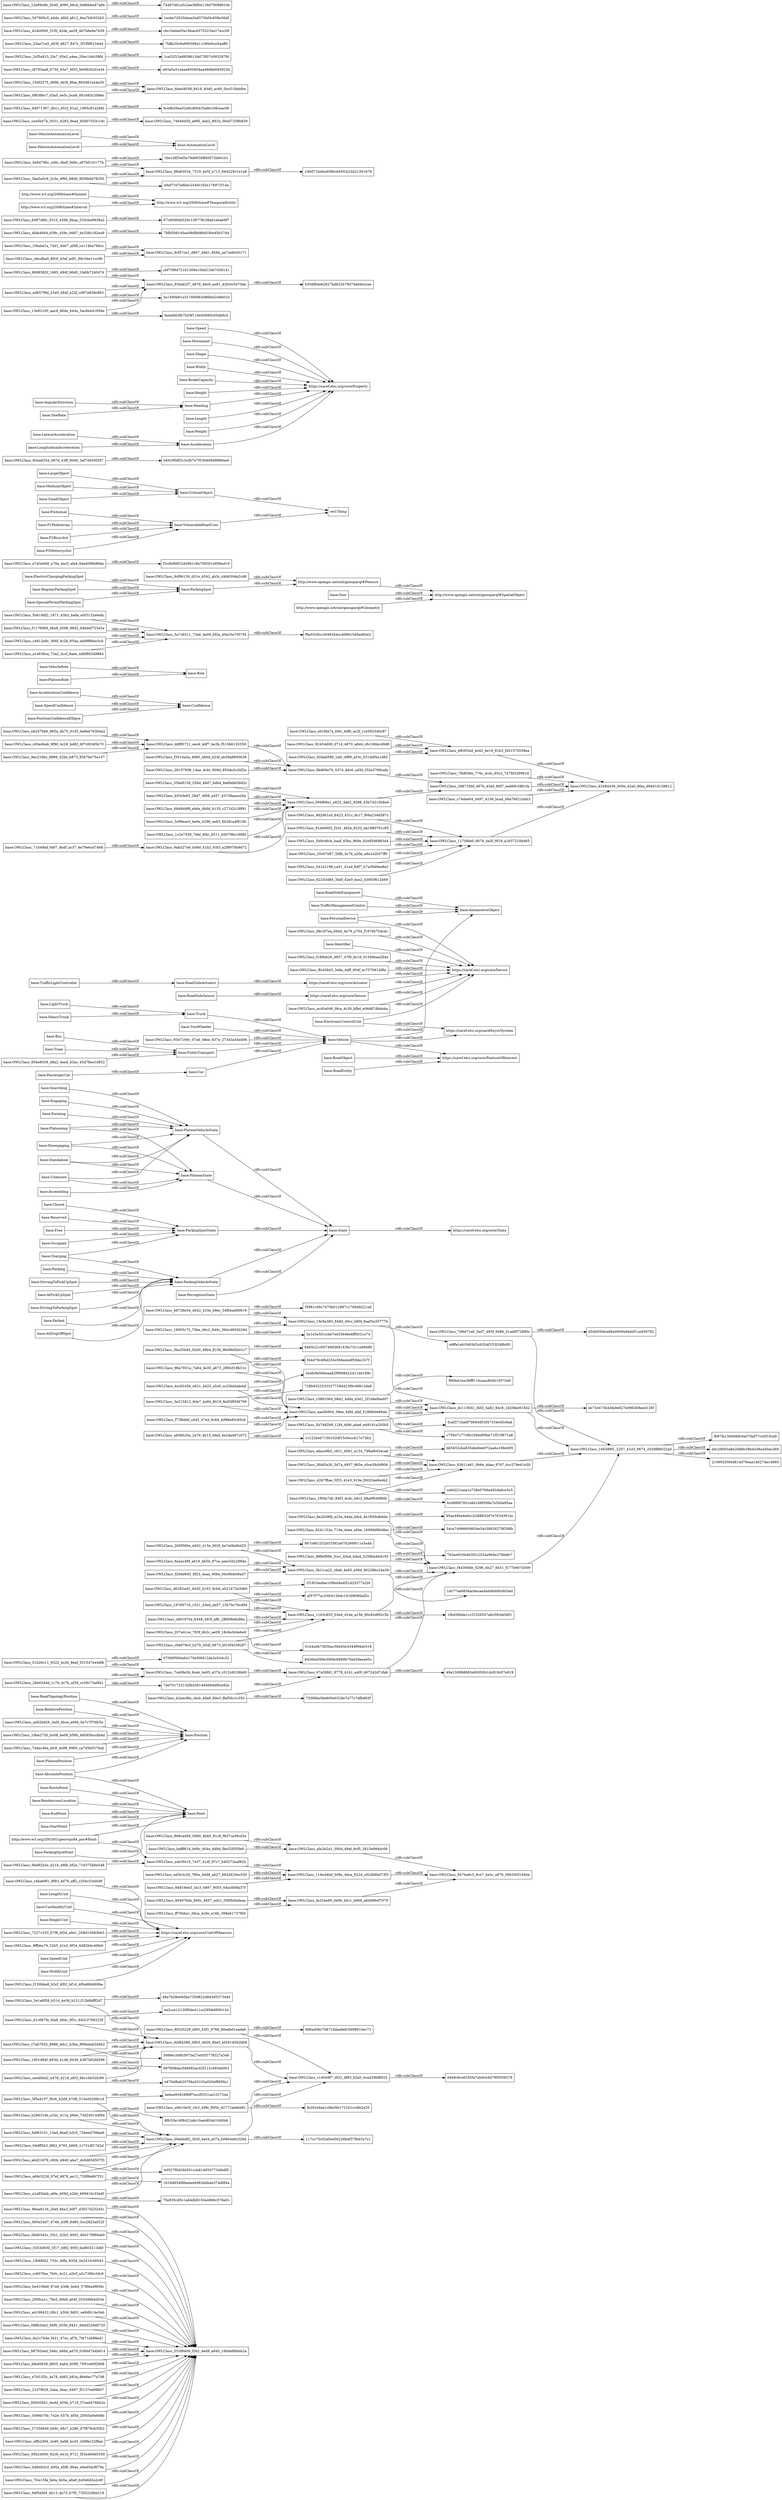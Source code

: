 digraph ar2dtool_diagram { 
rankdir=LR;
size="1000"
node [shape = rectangle, color="black"]; "base:OWLClass_96ea9134_20ef_46a3_b0f7_d3027d23243c" "be6ed93628f6ff7eccf0251ae23272da" "base:OWLClass_c4ba69f1_9f93_4d79_aff2_c354c53e0c8f" "base:OWLClass_7ddac48a_efc8_4e98_9960_ca745b0576ab" "base:OWLClass_07a59fd1_8778_41b1_a40f_497242d7cfab" "base:Parking" "https://saref.etsi.org/core/State" "base:OWLClass_d6282ed3_4430_4163_9cb6_e021472e3d60" "base:TrafficManagementCentre" "base:PersonalDevice" "base:OWLClass_d2f64388_08b5_4626_8be5_bf2614562bb8" "base:OWLClass_33be815d_25bd_48d7_bdb4_8a6febb58d2c" "base:Truck" "base:OWLClass_71fc68af_f487_4bdf_ac37_4e79e6cd7468" "base:RoadEntity" "087608dac5d6683ac42f112c493eb001" "base:AccelerationConfidence" "base:VehicleRole" "base:OWLClass_065e24d7_4746_43f9_8d80_5cc2823a022f" "f9a5526cc30492b4cc409815d9ad60e2" "base:PlatoonPosition" "base:Position" "base:OWLClass_5a7c6511_73a6_4e09_bf2a_40e25e7057f4" "http://www.opengis.net/ont/geosparql#SpatialObject" "base:OWLClass_ff70bba1_06ca_4c9e_a16b_399a61737f69" "base:OWLClass_166589f1_2207_41d3_9674_2028f88023a0" "base:OWLClass_e7d3a948_a79a_4ac5_afa4_64ed3f0b89da" "base:OWLClass_06d0343c_33c1_42b3_9002_d0d1799f4eb0" "base:OWLClass_a4e3f410_7e37_41df_97c7_b40272eaf82b" "base:VulnerableRoadUser" "base:PlatoonVehicleState" "base:LengthUnit" "base:OWLClass_b2b6319e_a1bc_411a_b6be_73d240144f94" "base:OWLClass_ac40a046_9fca_4c39_bfbd_e06d67dbda4a" "807a9b2252b32562a07d266f011e5a4b" "986a406c768719daa9efc5698910ec73" "base:RoadSideSensor" "base:OWLClass_7ca08a5b_8cab_4a95_a374_c512c6238b60" "5889e1b9fc5973e27e05f3778327a346" "733fd6a38e800e0329e7a77c7dfb983f" "base:OWLClass_3e1a6f58_b51d_4e38_b21f_f12b8bfff2d7" "base:RoadTopologyPosition" "base:OWLClass_83ea8354_687d_43ff_90d0_3af7d450f297" "070b95fd4a64170e50fd12da2a544c32" "af57f77ac33fc6156dc191680f6baf2c" "base:OWLClass_c00a4beb_8f90_4c26_bd83_6f7cfd3d5b70" "base:OWLClass_8a2b58fb_e23a_44da_bfe4_4a1f00bdb6de" "base:OWLClass_0353d930_5f17_49f2_90f3_fad803213dbf" "https://saref.etsi.org/core/FeatureOfInterest" "bb5452cba635ebe6ee972aa4a168e495" "base:OWLClass_98c3f7ea_68d4_4a79_a704_f1976b704c4c" "base:OWLClass_1c2e7359_7ebf_4f4c_b511_6d579bc168fd" "base:OWLClass_1fb88f42_753c_49fa_835d_0e241fc49543" "base:OWLClass_5b619df2_1971_43b3_ba8a_e0f3132e6efa" "base:Acceleration" "f3981c06c7470b012887c1766d9221ed" "base:OWLClass_9cf96130_d31e_4542_ab3c_d4b830de2cd6" "base:OWLClass_cc607fea_7b0c_4c21_a2b5_e2c739bc3dc6" "cbf73f9d72161309e10dd21bb7438141" "base:OWLClass_b6726e54_d442_433e_b9ec_34f6ead90619" "base:OWLClass_ed5e3c28_780a_44d9_ab27_682d420ec530" "base:Identifier" "1dc77ae8836ac9ecaed4d48490c603ed" "ca6d221aea1a738e0799a482da6ce5c5" "base:Speed" "base:RoadSideActuator" "base:Forming" "base:OWLClass_51b26c11_9322_4c2b_8eaf_551547ee4dfb" "base:OWLClass_f443084b_5296_4b27_8451_f177b667d309" "base:OWLClass_84819e43_3a1f_4897_9055_64acfd0fa37f" "base:OWLClass_8241152e_719a_4eee_a6be_16998d9b48ec" "base:OWLClass_7fe85fde_776c_4cdc_95c2_747fd3299618" "base:Movement" "8465c21c00749d369143bc7d11ed9d86" "base:LightTruck" "95ae494e4e0e1b28883297e7634391bc" "base:CardinalityUnit" "base:OWLClass_bafff61d_b69c_404e_8d9d_fbe52f5f5fe0" "base:OWLClass_ceed0bd2_e476_4218_af03_6bc16b52fc99" "f44d79c4fbd254c566a4edf59da1fc7f" "base:OWLClass_9cf57ce1_d667_48d1_8584_aa7ce6d45171" "base:OWLClass_94dff5b3_0f62_4765_b869_1c731df17d2d" "base:Point" "base:OWLClass_be4109a9_87a9_43db_beb4_578fea4f939c" "1c122beb7156102df15c0eccb17e73b2" "base:OWLClass_290fca1c_78e5_46b9_ab4f_2033d6b4d53e" "base:RelativePosition" "base:OWLClass_9ab327e6_b09d_41b2_93f3_a2f8970b9d72" "01b4adb7363bac58d45e3344f94a0318" "base:State" "base:Confidence" "base:OWLClass_c801970e_6448_493f_affc_2ffd99e6b96a" "base:OWLClass_a4196432_08c1_430d_9d01_ee9dfc14e3eb" "base:Standalone" "base:OWLClass_4bfa4944_d38c_459c_9d87_4e338c182ea9" "base:OWLClass_d1c687fe_f4a8_484c_9f1c_642c3766223f" "base:SpeedConfidence" "base:LateralAcceleration" "base:OWLClass_09ebbdf2_3b5f_4a04_a07a_b0664e9c326d" "faeaf463fb7b29f118e50695c05db9c5" "3e4fc9e560eaa82f98984224114b189c" "8ffc55e16f8422afe10aeb854d1000b6" "base:OWLClass_3b11ca22_c6a6_4a95_a56d_90238bc24a39" "base:OWLClass_088b3eb2_66f0_455b_9441_9ddd228d8725" "base:OWLClass_3fdd5a30_3d7a_4957_865e_c0ce39cbf906" "base:Bus" "base:OWLClass_aaa5b904_38ee_4dfd_afaf_5186fe0e66ab" "base:OWLClass_1f4abd1a_74d1_4b67_af48_ca114ba784cc" "base:OWLClass_8487d8fc_5310_4386_8baa_520cba9838a2" "base:OWLClass_c7ab7932_8986_4dc1_b3ba_899a4ab2d4b2" "base:AngularDirection" "base:OWLClass_ad52b926_3a0f_4bce_a094_0a7c7f76fc5e" "base:TrafficLightController" "base:ParkingSpotState" "http://www.w3.org/2006/time#TemporalEntity" "base:OWLClass_b53cfe83_28d7_4f08_a457_43738aace26a" "base:DrivingToPickUpSpot" "base:OWLClass_a6ace9b5_c921_4581_a134_796af6454cad" "base:OWLClass_19c6a383_848d_49cc_b6f4_6aaf3a35777b" "base:OWLClass_8a2ac48f_a619_4b5b_97ca_aeec5d2288da" "http://www.w3.org/2003/01/geo/wgs84_pos#Point" "base:HeightUnit" "1be1df55ef3a78d6636ff40072b6e1b1" "base:Shape" "base:OWLClass_96a7931a_7a64_4e35_a673_2f80cf18b31e" "base:OWLClass_7227c333_67f8_4f2d_a0e1_208d15683bb5" "base:OWLClass_3ba5a5c9_2c3e_4f6d_88d0_9f28b6d78250" "base:OWLClass_1970971d_1021_43ed_ab57_15b7bc76cd94" "base:OWLClass_7d9d71e8_3ed7_483f_9486_41ad0f72880c" "base:AutomationLevel" "base:OWLClass_ad657f9d_23a9_484f_a22f_cd97a838c883" "base:OWLClass_6b9849f8_eb6a_4b0d_b135_c271d2c28f91" "b30df64e62827bdb52679d7da6de2cee" "base:OWLClass_541e2198_ca01_41ad_84f7_b7a30d9ea8e2" "base:Width" "07c6000eb529c138778c38a61ebab9f7" "f9fdbb2ea38fff116caac804b1957cb6" "fb97fa156d068c0a576af77cc0f10ca9" "3a1e3e5f1ccbb7ee55646e6ff5031e74" "base:P4Animal" "base:Charging" "base:VehicleAutomationLevel" "base:OWLClass_62243d84_3bdf_42e0_bac2_b39f3f612b69" "base:OWLClass_92dab589_1afc_4f99_a53c_031ddf5a1d85" "base:OWLClass_888ef99b_3ccc_45a4_bda4_3258bb4b4192" "base:OWLClass_74646d5d_a895_4eb2_891b_56e07258b839" "base:OWLClass_268735bf_d97b_43a0_80f7_ead69c3861fa" "base:Closed" "base:OWLClass_9098582f_1665_494f_96d0_1fa0b724047d" "base:OWLClass_28e02d4d_1c7b_4c7b_af28_cc59c73a9fa1" "base:OWLClass_19065c72_70be_46c2_846c_36dcd692b26d" "7bfb509145ea08dfbfd6d530e45b37d4" "base:CriticalObject" "base:OWLClass_553f9409_f262_4ed9_a940_180eb68bbb2a" "d4c29093a8e2b88b39b4438a3d0ac369" "9ce9b56ea52e8cd00435a8e168ceac06" "base:OWLClass_f73fbbfd_cd45_47e4_8c84_4d98a90c83c6" "base:OWLClass_6ded4038_8416_40d0_ac69_5bcf15fabfbe" "1d0d71bebed38bcd45f1b23421301678" "base:OWLClass_a68c3226_07ef_4876_ae12_729f8a867f31" "base:OWLClass_19be2750_bc08_4e08_b58b_b6095bccdb4d" "base:OWLClass_3ba35b84_92b0_48b4_810b_f6e99d5b01c7" "fe202e4ae1cfde3fe172161ccdfe2a35" "base:TwoWheeler" "base:OWLClass_a1a85dab_afde_409d_a2bb_46941bc33a4f" "base:RoadSideEquipment" "base:OWLClass_f1176969_4be8_4568_98d2_64bbef723a5a" "base:OWLClass_c8793aa8_6734_43e7_9f32_b608c02d1e34" "base:YawRate" "base:Disengaging" "base:OWLClass_c0e879e3_b27b_454f_9873_bf10f4339267" "base:ElectronicControlUnit" "base:OWLClass_9547169c_07a6_48ee_837e_27343a45ed06" "https://saref.etsi.org/saref4syst/System" "base:OWLClass_ffc458d3_3e8a_4dff_904f_ec7570614f9e" "base:OWLClass_abd21678_c60b_4840_aba7_dc6d650507f3" "728b9322533327729d423f9c48813da8" "a93a5a31a4ae850404aa49dbb945923d" "base:ElectricChargingParkingSpot" "base:OWLClass_dc113602_3bf2_4a82_84c8_1d20fee915d2" "base:LongitudinalAcceleration" "base:OWLClass_efb5f3dd_4e42_4e19_91b3_f451575038ea" "base:OWLClass_2cf5a915_2fa7_45e2_a4ea_20ec1bdc58fd" "75e935cd5c1ab4db8150a4866c578a91" "base:P1Pedestrian" "base:OWLClass_8f320229_ef05_43f1_9766_80adb01eada6" "base:OWLClass_15df2575_d996_4b3f_9fae_883d81a44a30" "base:OWLClass_947ba6c3_9ce7_4a5c_a976_566345f1840e" "base:ParkingSpotPoint" "base:AtPickUpSpot" "eb73e473b44fa9e627e0963b9aed126f" "base:OWLClass_9ac216bc_9889_42be_b873_8567be75a107" "1ca52f13a8858613dd73f07c093297fd" "base:OWLClass_94971367_db1c_452f_91a2_1995c81a2fd0" "http://www.w3.org/2006/time#Instant" "base:PublicTransport" "base:OWLClass_6a1c764e_f421_47ec_af7b_7fe71eb88ed1" "base:PerceptionState" "http://www.opengis.net/ont/geosparql#Feature" "ea2cce12130f0de411cc295fe6956134" "d4b9c8ce6345fa7abdcb4d79f5056578" "base:Unknown" "base:OWLClass_3e215812_6da7_4a94_8018_8a93f85f4709" "base:DrivingToParkingSpot" "base:OWLClass_1ee5b47b_5031_4283_9ea4_b5d07533c19c" "base:OWLClass_3c89eac0_be9e_4296_ae63_6b28ca4f810b" "base:OWLClass_d1b84436_000e_42a0_8faa_d9461d139812" "http://www.w3.org/2006/time#Interval" "base:OWLClass_ddf85721_eecd_4df7_be3b_f513b6120358" "base:RoutePoint" "base:PositionConfidenceEllipse" "210692f394d814d76eaa146274a14685" "base:OWLClass_eb247bb6_865a_4b75_9193_ba8ee763b4a2" "base:OWLClass_207a41ce_783f_4b2c_ae09_18c6a3d4ebe9" "base:Searching" "base:HeavyTruck" "base:OWLClass_98792ded_546c_466d_ad70_0360d744b814" "base:OWLClass_bfa40838_d605_4ab4_9389_7691ed0f2868" "base:RegularParkingSpot" "base:OWLClass_e7b51f3c_4a78_4d65_b83a_86e6ec77a7d8" "c75647c77c6b1694d90be71f519871a8" "base:Reserved" "base:OWLClass_0f6366c7_d3a5_4e5c_bca8_d91685c208eb" "base:OWLClass_83611e61_9b6e_4daa_97d7_4cc279e41e30" "49e13088d683e90000b1dc819c07e919" "base:RendezvousLocation" "base:OWLClass_cfecdba0_883f_43ef_adf1_98c3de11cc9b" "base:OWLClass_fa983101_13ad_4ba9_b3c5_72beed768ae6" "base:Free" "7bffa33c9a990306a11c90e0ca54affd" "base:OWLClass_21d7f629_2aba_4bac_8497_f5137ee99b07" "base:OWLClass_9ffbba79_32b5_41e3_9f34_6d82b4c49fe0" "54ce74986609654e54c38926278f388b" "base:Vehicle" "base:OWLClass_094f68a1_a622_4a62_9298_43b74210b8a4" "base:OWLClass_424bf060_51f0_42de_aa39_4b7b6e9a7b59" "e470afbab207f4a20102a020ef885fa1" "base:SpeedUnit" "base:OWLClass_9d2d61a5_6423_431c_8c17_f66a234d587c" "base:OWLClass_91de0602_f2d1_482e_8232_da1880761c85" "base:Parked" "base:OWLClass_5b9c46cb_baaf_45ba_969e_92e85d6983d4" "base:BrakeCapacity" "base:OWLClass_4cc9245b_e621_4425_a5c6_cc23bd4abdaf" "base:OWLClass_956505b1_6edd_454b_b718_37eed476842e" "base:OWLClass_868ca406_0060_4bb0_91c8_f8d7ca39cd3e" "1616d854f89ade46983ddbde374d6f4a" "base:OWLClass_c4912a9c_366f_4c2b_854a_edd9f66ec5cb" "https://saref.etsi.org/core/UnitOfMeasure" "base:OWLClass_3096b70b_742e_457b_bf5d_25f45a9a648b" "base:OWLClass_f3514a2a_4990_46bd_b24f_ab39a8895638" "base:OWLClass_8b969e76_5374_4dc6_a45d_f32e5769cafa" "base:OWLClass_c388106d_08d2_4d8a_b3d1_2f1b8efbed07" "https://saref.etsi.org/core/Actuator" "base:OWLClass_98a83034_7319_4e5f_a713_664229c1e1a8" "base:OWLClass_1951d84f_693d_41d8_8436_b367b02bf296" "c6c1bebe05a16bacb5753234a17acc58" "base:OWLClass_507895c5_e4de_48bf_a812_8ea7bfc052b5" "base:PassengerCar" "e9ffa1efc5493d3c6354f1f1824f6df0" "base:ParkingSpot" "base:Role" "base:Size" "base:OWLClass_5b7482b9_12f4_4fd6_aba6_e48191a293b5" "https://saref.etsi.org/core/Sensor" "base:OWLClass_3733d649_bb8c_48c7_a286_d7f876cb35b2" "base:OWLClass_afa262a1_300d_49af_9cf5_2615e984dc06" "base:OWLClass_effb2d94_2e48_4a68_bc43_2d9fec22f8ae" "https://saref.etsi.org/core/Property" "base:OWLClass_95b24950_82c9_441b_9721_f55e460d5359" "base:OWLClass_c74dee04_0497_4156_bcad_06a79021d4b3" "base:OWLClass_13e92165_aac9_484e_b44a_3ac8e441856e" "base:OWLClass_265f580e_d402_415e_902f_4a7e0fa9bd25" "base:OWLClass_1163c853_03a4_424e_a15b_90c82df92c3b" "base:P2Bicyclist" "base:AutomotiveObject" "1ecbe72920daea5a4570bf4c658e36df" "b842958f2c3cdb7e7f53b8d9d9889ae6" "base:OWLClass_a858520a_2a76_4615_b6ef_4e2da467c072" "base:AbsolutePosition" "base:PlatoonRole" "f2cdb89922d49b1c8a708261e958ad19" "base:LargeObject" "base:PlatoonAutomationLevel" "3a1590b81e327495f63d8fb6d2e8b02d" "base:OWLClass_9bd92b5e_d21b_48fb_bf2e_716375b6e548" "base:Assembling" "base:AtDropOffSpot" "base:OWLClass_28157908_14ae_4cbc_909d_850da3c26f2e" "base:Car" "base:RoadObject" "base:Height" "base:Heading" "base:OWLClass_42b7f8ae_5f25_41e3_919e_f0023ee9e4b2" "base:OWLClass_f20dd9d3_9f23_4aaa_90be_64c9feb08ad7" "base:OWLClass_93dab2f7_4876_4dc8_ae81_42fc0c5d70ab" "base:ParkingVehicleState" "base:OWLClass_c1d049f7_df22_4f83_b2a0_4ca429bf8825" "1fb456bde1c1f1326547a9c59cbb5df1" "base:Length" "base:OWLClass_494976de_660c_4607_ad21_f36f9c6afeaa" "base:OWLClass_23ae7ca5_d03f_4827_847c_3f1f9f0154d4" "6c08f687001e84168f589a7e50da95ea" "https://saref.etsi.org/core/Device" "base:Platooning" "base:OWLClass_bd8483c2_495a_4bf6_99aa_e9ed5dc8f79a" "base:OWLClass_7fce15fa_fa0a_4b5a_a8a8_b45e6d2a2c6f" "7dd701723132fb4361494694df9ce92e" "base:OWLClass_eb1fda7a_fc6c_4dfb_ac2f_1ce59234bc97" "base:PlatoonState" "base:Tram" "762ee933b463f2c2324a969a376fe8c7" "base:OWLClass_1f09a7db_84f3_4cdc_b6c2_b8a9f649fbfd" "base:WidthUnit" "base:OWLClass_12e89c9b_50d5_4090_b6cd_0e86bbe47a6b" "base:OWLClass_95be8558_d8a2_4eed_b3ac_45d78ee1d852" "654b05bfca86a0609a94ddf1ca459792" "base:OWLClass_118a44bd_508e_4dca_922d_c02db6bd73f3" "base:OWLClass_f150bbe8_b3cf_4f02_bf1d_4f0a86b669ba" "base:OWLClass_f189eb26_d657_47f0_bc16_01549eaa284a" "74497d61a3c2ae36f94119d70699810e" "base:P3Motorcyclist" "base:OWLClass_a1e636ca_73a2_4ccf_8aee_4dbf86249884" "base:OWLClass_92454d09_d714_4870_a8d4_c8c16bbc49d8" "117cc75c02a5ee56228b4f37fbd1b7c1" "base:SpecialPermitParkingSpot" "4d527f0d2dd201ccb8146547734fedf5" "48a7b28e040ba735d822d943d5373440" "base:OWLClass_e6b10e5f_1fc3_49fe_995b_d2771ae66e91" "base:OWLClass_20c67e87_5dfb_4c76_a20e_a9a1e2b57ff0" "base:EndPoint" "base:OWLClass_94f5d4f4_4b13_4a73_b7f5_7355228bb218" "base:MediumObject" "base:OWLClass_5f5a4107_f0c6_42d9_b7d8_515e04209c1d" "8426bd099e3909c8889b75eb59eea65c" "5caf371ba6f78684d53f47334e45c9ad" "http://www.opengis.net/ont/geosparql#Geometry" "base:Occupied" "base:Weight" "1f1853eafee109bd4e4f51d25377a2f4" "base:StartPoint" "base:SmallObject" "base:Engaging" "base:OWLClass_b2aecf6a_cbcb_46a6_89e3_ffaf56c1c350" "49af7207e8bbc244f4182e176972f1da" "base:OWLClass_fa31be89_0e9b_40c1_b969_a6d086ef7079" "base:OWLClass_0a94796c_cd0c_4bdf_9d0c_a97bf1c0177b" "base:OWLClass_1170fde0_907d_4a5f_9f19_a1637210b465" ; /*classes style*/
	"base:OWLClass_51b26c11_9322_4c2b_8eaf_551547ee4dfb" -> "070b95fd4a64170e50fd12da2a544c32" [ label = "rdfs:subClassOf" ];
	"base:OWLClass_51b26c11_9322_4c2b_8eaf_551547ee4dfb" -> "base:OWLClass_7ca08a5b_8cab_4a95_a374_c512c6238b60" [ label = "rdfs:subClassOf" ];
	"base:P2Bicyclist" -> "base:VulnerableRoadUser" [ label = "rdfs:subClassOf" ];
	"base:OWLClass_84819e43_3a1f_4897_9055_64acfd0fa37f" -> "base:OWLClass_118a44bd_508e_4dca_922d_c02db6bd73f3" [ label = "rdfs:subClassOf" ];
	"base:TwoWheeler" -> "base:Vehicle" [ label = "rdfs:subClassOf" ];
	"http://www.w3.org/2006/time#Instant" -> "http://www.w3.org/2006/time#TemporalEntity" [ label = "rdfs:subClassOf" ];
	"base:EndPoint" -> "base:Point" [ label = "rdfs:subClassOf" ];
	"base:OWLClass_f1176969_4be8_4568_98d2_64bbef723a5a" -> "base:OWLClass_5a7c6511_73a6_4e09_bf2a_40e25e7057f4" [ label = "rdfs:subClassOf" ];
	"base:OWLClass_efb5f3dd_4e42_4e19_91b3_f451575038ea" -> "base:OWLClass_d1b84436_000e_42a0_8faa_d9461d139812" [ label = "rdfs:subClassOf" ];
	"base:OWLClass_166589f1_2207_41d3_9674_2028f88023a0" -> "d4c29093a8e2b88b39b4438a3d0ac369" [ label = "rdfs:subClassOf" ];
	"base:OWLClass_166589f1_2207_41d3_9674_2028f88023a0" -> "fb97fa156d068c0a576af77cc0f10ca9" [ label = "rdfs:subClassOf" ];
	"base:OWLClass_166589f1_2207_41d3_9674_2028f88023a0" -> "210692f394d814d76eaa146274a14685" [ label = "rdfs:subClassOf" ];
	"base:OWLClass_effb2d94_2e48_4a68_bc43_2d9fec22f8ae" -> "base:OWLClass_553f9409_f262_4ed9_a940_180eb68bbb2a" [ label = "rdfs:subClassOf" ];
	"base:OWLClass_1170fde0_907d_4a5f_9f19_a1637210b465" -> "base:OWLClass_d1b84436_000e_42a0_8faa_d9461d139812" [ label = "rdfs:subClassOf" ];
	"base:OWLClass_4cc9245b_e621_4425_a5c6_cc23bd4abdaf" -> "3e4fc9e560eaa82f98984224114b189c" [ label = "rdfs:subClassOf" ];
	"base:OWLClass_4cc9245b_e621_4425_a5c6_cc23bd4abdaf" -> "base:OWLClass_aaa5b904_38ee_4dfd_afaf_5186fe0e66ab" [ label = "rdfs:subClassOf" ];
	"base:OWLClass_f189eb26_d657_47f0_bc16_01549eaa284a" -> "https://saref.etsi.org/core/Device" [ label = "rdfs:subClassOf" ];
	"base:OWLClass_eb247bb6_865a_4b75_9193_ba8ee763b4a2" -> "base:OWLClass_ddf85721_eecd_4df7_be3b_f513b6120358" [ label = "rdfs:subClassOf" ];
	"base:OWLClass_aaa5b904_38ee_4dfd_afaf_5186fe0e66ab" -> "5caf371ba6f78684d53f47334e45c9ad" [ label = "rdfs:subClassOf" ];
	"base:OWLClass_aaa5b904_38ee_4dfd_afaf_5186fe0e66ab" -> "base:OWLClass_dc113602_3bf2_4a82_84c8_1d20fee915d2" [ label = "rdfs:subClassOf" ];
	"base:Closed" -> "base:ParkingSpotState" [ label = "rdfs:subClassOf" ];
	"base:TrafficManagementCentre" -> "base:AutomotiveObject" [ label = "rdfs:subClassOf" ];
	"base:OWLClass_3096b70b_742e_457b_bf5d_25f45a9a648b" -> "base:OWLClass_553f9409_f262_4ed9_a940_180eb68bbb2a" [ label = "rdfs:subClassOf" ];
	"base:OWLClass_bd8483c2_495a_4bf6_99aa_e9ed5dc8f79a" -> "base:OWLClass_553f9409_f262_4ed9_a940_180eb68bbb2a" [ label = "rdfs:subClassOf" ];
	"base:OWLClass_a6ace9b5_c921_4581_a134_796af6454cad" -> "bb5452cba635ebe6ee972aa4a168e495" [ label = "rdfs:subClassOf" ];
	"base:OWLClass_a6ace9b5_c921_4581_a134_796af6454cad" -> "base:OWLClass_83611e61_9b6e_4daa_97d7_4cc279e41e30" [ label = "rdfs:subClassOf" ];
	"base:OWLClass_f150bbe8_b3cf_4f02_bf1d_4f0a86b669ba" -> "https://saref.etsi.org/core/UnitOfMeasure" [ label = "rdfs:subClassOf" ];
	"base:OWLClass_9bd92b5e_d21b_48fb_bf2e_716375b6e548" -> "base:OWLClass_a4e3f410_7e37_41df_97c7_b40272eaf82b" [ label = "rdfs:subClassOf" ];
	"base:OWLClass_12e89c9b_50d5_4090_b6cd_0e86bbe47a6b" -> "74497d61a3c2ae36f94119d70699810e" [ label = "rdfs:subClassOf" ];
	"base:AtDropOffSpot" -> "base:ParkingVehicleState" [ label = "rdfs:subClassOf" ];
	"base:OWLClass_94971367_db1c_452f_91a2_1995c81a2fd0" -> "9ce9b56ea52e8cd00435a8e168ceac06" [ label = "rdfs:subClassOf" ];
	"base:RendezvousLocation" -> "base:Point" [ label = "rdfs:subClassOf" ];
	"base:OWLClass_3733d649_bb8c_48c7_a286_d7f876cb35b2" -> "base:OWLClass_553f9409_f262_4ed9_a940_180eb68bbb2a" [ label = "rdfs:subClassOf" ];
	"base:Tram" -> "base:PublicTransport" [ label = "rdfs:subClassOf" ];
	"base:Vehicle" -> "base:AutomotiveObject" [ label = "rdfs:subClassOf" ];
	"base:Vehicle" -> "https://saref.etsi.org/saref4syst/System" [ label = "rdfs:subClassOf" ];
	"base:Vehicle" -> "https://saref.etsi.org/core/FeatureOfInterest" [ label = "rdfs:subClassOf" ];
	"base:CriticalObject" -> "owl:Thing" [ label = "rdfs:subClassOf" ];
	"base:LengthUnit" -> "https://saref.etsi.org/core/UnitOfMeasure" [ label = "rdfs:subClassOf" ];
	"base:OWLClass_6a1c764e_f421_47ec_af7b_7fe71eb88ed1" -> "base:OWLClass_553f9409_f262_4ed9_a940_180eb68bbb2a" [ label = "rdfs:subClassOf" ];
	"base:OWLClass_5b9c46cb_baaf_45ba_969e_92e85d6983d4" -> "base:OWLClass_1170fde0_907d_4a5f_9f19_a1637210b465" [ label = "rdfs:subClassOf" ];
	"http://www.w3.org/2006/time#Interval" -> "http://www.w3.org/2006/time#TemporalEntity" [ label = "rdfs:subClassOf" ];
	"base:OWLClass_3b11ca22_c6a6_4a95_a56d_90238bc24a39" -> "1dc77ae8836ac9ecaed4d48490c603ed" [ label = "rdfs:subClassOf" ];
	"base:OWLClass_3b11ca22_c6a6_4a95_a56d_90238bc24a39" -> "base:OWLClass_f443084b_5296_4b27_8451_f177b667d309" [ label = "rdfs:subClassOf" ];
	"base:MediumObject" -> "base:CriticalObject" [ label = "rdfs:subClassOf" ];
	"base:OWLClass_15df2575_d996_4b3f_9fae_883d81a44a30" -> "base:OWLClass_6ded4038_8416_40d0_ac69_5bcf15fabfbe" [ label = "rdfs:subClassOf" ];
	"base:OWLClass_f3514a2a_4990_46bd_b24f_ab39a8895638" -> "base:OWLClass_8b969e76_5374_4dc6_a45d_f32e5769cafa" [ label = "rdfs:subClassOf" ];
	"base:OWLClass_8487d8fc_5310_4386_8baa_520cba9838a2" -> "07c6000eb529c138778c38a61ebab9f7" [ label = "rdfs:subClassOf" ];
	"base:PassengerCar" -> "base:Car" [ label = "rdfs:subClassOf" ];
	"base:Assembling" -> "base:PlatoonState" [ label = "rdfs:subClassOf" ];
	"base:OWLClass_b2aecf6a_cbcb_46a6_89e3_ffaf56c1c350" -> "733fd6a38e800e0329e7a77c7dfb983f" [ label = "rdfs:subClassOf" ];
	"base:OWLClass_b2aecf6a_cbcb_46a6_89e3_ffaf56c1c350" -> "base:OWLClass_07a59fd1_8778_41b1_a40f_497242d7cfab" [ label = "rdfs:subClassOf" ];
	"base:OWLClass_d2f64388_08b5_4626_8be5_bf2614562bb8" -> "base:OWLClass_c1d049f7_df22_4f83_b2a0_4ca429bf8825" [ label = "rdfs:subClassOf" ];
	"base:SpeedConfidence" -> "base:Confidence" [ label = "rdfs:subClassOf" ];
	"base:WidthUnit" -> "https://saref.etsi.org/core/UnitOfMeasure" [ label = "rdfs:subClassOf" ];
	"base:OWLClass_71fc68af_f487_4bdf_ac37_4e79e6cd7468" -> "base:OWLClass_9ab327e6_b09d_41b2_93f3_a2f8970b9d72" [ label = "rdfs:subClassOf" ];
	"base:Searching" -> "base:PlatoonVehicleState" [ label = "rdfs:subClassOf" ];
	"base:OWLClass_0353d930_5f17_49f2_90f3_fad803213dbf" -> "base:OWLClass_553f9409_f262_4ed9_a940_180eb68bbb2a" [ label = "rdfs:subClassOf" ];
	"base:ParkingSpotPoint" -> "base:Point" [ label = "rdfs:subClassOf" ];
	"base:OWLClass_94f5d4f4_4b13_4a73_b7f5_7355228bb218" -> "base:OWLClass_553f9409_f262_4ed9_a940_180eb68bbb2a" [ label = "rdfs:subClassOf" ];
	"base:Reserved" -> "base:ParkingSpotState" [ label = "rdfs:subClassOf" ];
	"base:OWLClass_0f6366c7_d3a5_4e5c_bca8_d91685c208eb" -> "base:OWLClass_6ded4038_8416_40d0_ac69_5bcf15fabfbe" [ label = "rdfs:subClassOf" ];
	"base:OWLClass_ad52b926_3a0f_4bce_a094_0a7c7f76fc5e" -> "base:Position" [ label = "rdfs:subClassOf" ];
	"base:OWLClass_7d9d71e8_3ed7_483f_9486_41ad0f72880c" -> "654b05bfca86a0609a94ddf1ca459792" [ label = "rdfs:subClassOf" ];
	"base:OWLClass_7d9d71e8_3ed7_483f_9486_41ad0f72880c" -> "base:OWLClass_166589f1_2207_41d3_9674_2028f88023a0" [ label = "rdfs:subClassOf" ];
	"base:OWLClass_d6282ed3_4430_4163_9cb6_e021472e3d60" -> "1f1853eafee109bd4e4f51d25377a2f4" [ label = "rdfs:subClassOf" ];
	"base:OWLClass_d6282ed3_4430_4163_9cb6_e021472e3d60" -> "base:OWLClass_1163c853_03a4_424e_a15b_90c82df92c3b" [ label = "rdfs:subClassOf" ];
	"base:OWLClass_be4109a9_87a9_43db_beb4_578fea4f939c" -> "base:OWLClass_553f9409_f262_4ed9_a940_180eb68bbb2a" [ label = "rdfs:subClassOf" ];
	"base:OWLClass_94dff5b3_0f62_4765_b869_1c731df17d2d" -> "base:OWLClass_09ebbdf2_3b5f_4a04_a07a_b0664e9c326d" [ label = "rdfs:subClassOf" ];
	"base:OWLClass_23ae7ca5_d03f_4827_847c_3f1f9f0154d4" -> "7bffa33c9a990306a11c90e0ca54affd" [ label = "rdfs:subClassOf" ];
	"base:OWLClass_9ffbba79_32b5_41e3_9f34_6d82b4c49fe0" -> "https://saref.etsi.org/core/UnitOfMeasure" [ label = "rdfs:subClassOf" ];
	"base:OWLClass_5f5a4107_f0c6_42d9_b7d8_515e04209c1d" -> "be6ed93628f6ff7eccf0251ae23272da" [ label = "rdfs:subClassOf" ];
	"base:OWLClass_5f5a4107_f0c6_42d9_b7d8_515e04209c1d" -> "base:OWLClass_09ebbdf2_3b5f_4a04_a07a_b0664e9c326d" [ label = "rdfs:subClassOf" ];
	"base:OWLClass_3c89eac0_be9e_4296_ae63_6b28ca4f810b" -> "base:OWLClass_094f68a1_a622_4a62_9298_43b74210b8a4" [ label = "rdfs:subClassOf" ];
	"base:OWLClass_1c2e7359_7ebf_4f4c_b511_6d579bc168fd" -> "base:OWLClass_094f68a1_a622_4a62_9298_43b74210b8a4" [ label = "rdfs:subClassOf" ];
	"base:OWLClass_8f320229_ef05_43f1_9766_80adb01eada6" -> "986a406c768719daa9efc5698910ec73" [ label = "rdfs:subClassOf" ];
	"base:OWLClass_8f320229_ef05_43f1_9766_80adb01eada6" -> "base:OWLClass_c1d049f7_df22_4f83_b2a0_4ca429bf8825" [ label = "rdfs:subClassOf" ];
	"base:StartPoint" -> "base:Point" [ label = "rdfs:subClassOf" ];
	"base:OWLClass_a4196432_08c1_430d_9d01_ee9dfc14e3eb" -> "base:OWLClass_553f9409_f262_4ed9_a940_180eb68bbb2a" [ label = "rdfs:subClassOf" ];
	"base:OWLClass_93dab2f7_4876_4dc8_ae81_42fc0c5d70ab" -> "b30df64e62827bdb52679d7da6de2cee" [ label = "rdfs:subClassOf" ];
	"base:OWLClass_065e24d7_4746_43f9_8d80_5cc2823a022f" -> "base:OWLClass_553f9409_f262_4ed9_a940_180eb68bbb2a" [ label = "rdfs:subClassOf" ];
	"base:LargeObject" -> "base:CriticalObject" [ label = "rdfs:subClassOf" ];
	"base:OWLClass_118a44bd_508e_4dca_922d_c02db6bd73f3" -> "base:OWLClass_947ba6c3_9ce7_4a5c_a976_566345f1840e" [ label = "rdfs:subClassOf" ];
	"base:OWLClass_a1e636ca_73a2_4ccf_8aee_4dbf86249884" -> "base:OWLClass_5a7c6511_73a6_4e09_bf2a_40e25e7057f4" [ label = "rdfs:subClassOf" ];
	"base:Occupied" -> "base:ParkingSpotState" [ label = "rdfs:subClassOf" ];
	"base:OWLClass_1970971d_1021_43ed_ab57_15b7bc76cd94" -> "af57f77ac33fc6156dc191680f6baf2c" [ label = "rdfs:subClassOf" ];
	"base:OWLClass_1970971d_1021_43ed_ab57_15b7bc76cd94" -> "base:OWLClass_1163c853_03a4_424e_a15b_90c82df92c3b" [ label = "rdfs:subClassOf" ];
	"base:OWLClass_094f68a1_a622_4a62_9298_43b74210b8a4" -> "base:OWLClass_268735bf_d97b_43a0_80f7_ead69c3861fa" [ label = "rdfs:subClassOf" ];
	"base:ElectronicControlUnit" -> "https://saref.etsi.org/core/Device" [ label = "rdfs:subClassOf" ];
	"base:ElectronicControlUnit" -> "https://saref.etsi.org/saref4syst/System" [ label = "rdfs:subClassOf" ];
	"base:OWLClass_c4ba69f1_9f93_4d79_aff2_c354c53e0c8f" -> "https://saref.etsi.org/core/UnitOfMeasure" [ label = "rdfs:subClassOf" ];
	"base:OWLClass_9cf96130_d31e_4542_ab3c_d4b830de2cd6" -> "http://www.opengis.net/ont/geosparql#Feature" [ label = "rdfs:subClassOf" ];
	"base:OWLClass_f20dd9d3_9f23_4aaa_90be_64c9feb08ad7" -> "base:OWLClass_3b11ca22_c6a6_4a95_a56d_90238bc24a39" [ label = "rdfs:subClassOf" ];
	"base:RoadTopologyPosition" -> "base:Position" [ label = "rdfs:subClassOf" ];
	"base:OWLClass_92dab589_1afc_4f99_a53c_031ddf5a1d85" -> "base:OWLClass_efb5f3dd_4e42_4e19_91b3_f451575038ea" [ label = "rdfs:subClassOf" ];
	"base:OWLClass_3e1a6f58_b51d_4e38_b21f_f12b8bfff2d7" -> "48a7b28e040ba735d822d943d5373440" [ label = "rdfs:subClassOf" ];
	"base:OWLClass_3e1a6f58_b51d_4e38_b21f_f12b8bfff2d7" -> "base:OWLClass_d2f64388_08b5_4626_8be5_bf2614562bb8" [ label = "rdfs:subClassOf" ];
	"base:HeavyTruck" -> "base:Truck" [ label = "rdfs:subClassOf" ];
	"base:OWLClass_290fca1c_78e5_46b9_ab4f_2033d6b4d53e" -> "base:OWLClass_553f9409_f262_4ed9_a940_180eb68bbb2a" [ label = "rdfs:subClassOf" ];
	"base:OWLClass_19c6a383_848d_49cc_b6f4_6aaf3a35777b" -> "e9ffa1efc5493d3c6354f1f1824f6df0" [ label = "rdfs:subClassOf" ];
	"base:OWLClass_19c6a383_848d_49cc_b6f4_6aaf3a35777b" -> "base:OWLClass_dc113602_3bf2_4a82_84c8_1d20fee915d2" [ label = "rdfs:subClassOf" ];
	"base:PlatoonState" -> "base:State" [ label = "rdfs:subClassOf" ];
	"base:OWLClass_a4e3f410_7e37_41df_97c7_b40272eaf82b" -> "base:OWLClass_118a44bd_508e_4dca_922d_c02db6bd73f3" [ label = "rdfs:subClassOf" ];
	"base:OWLClass_1951d84f_693d_41d8_8436_b367b02bf296" -> "087608dac5d6683ac42f112c493eb001" [ label = "rdfs:subClassOf" ];
	"base:OWLClass_1951d84f_693d_41d8_8436_b367b02bf296" -> "base:OWLClass_d2f64388_08b5_4626_8be5_bf2614562bb8" [ label = "rdfs:subClassOf" ];
	"base:OWLClass_33be815d_25bd_48d7_bdb4_8a6febb58d2c" -> "base:OWLClass_094f68a1_a622_4a62_9298_43b74210b8a4" [ label = "rdfs:subClassOf" ];
	"base:Car" -> "base:Vehicle" [ label = "rdfs:subClassOf" ];
	"base:OWLClass_7fe85fde_776c_4cdc_95c2_747fd3299618" -> "base:OWLClass_d1b84436_000e_42a0_8faa_d9461d139812" [ label = "rdfs:subClassOf" ];
	"base:OWLClass_a1a85dab_afde_409d_a2bb_46941bc33a4f" -> "75e935cd5c1ab4db8150a4866c578a91" [ label = "rdfs:subClassOf" ];
	"base:OWLClass_a1a85dab_afde_409d_a2bb_46941bc33a4f" -> "base:OWLClass_09ebbdf2_3b5f_4a04_a07a_b0664e9c326d" [ label = "rdfs:subClassOf" ];
	"base:OWLClass_207a41ce_783f_4b2c_ae09_18c6a3d4ebe9" -> "01b4adb7363bac58d45e3344f94a0318" [ label = "rdfs:subClassOf" ];
	"base:OWLClass_207a41ce_783f_4b2c_ae09_18c6a3d4ebe9" -> "base:OWLClass_1163c853_03a4_424e_a15b_90c82df92c3b" [ label = "rdfs:subClassOf" ];
	"base:Height" -> "https://saref.etsi.org/core/Property" [ label = "rdfs:subClassOf" ];
	"base:LightTruck" -> "base:Truck" [ label = "rdfs:subClassOf" ];
	"base:OWLClass_888ef99b_3ccc_45a4_bda4_3258bb4b4192" -> "762ee933b463f2c2324a969a376fe8c7" [ label = "rdfs:subClassOf" ];
	"base:OWLClass_888ef99b_3ccc_45a4_bda4_3258bb4b4192" -> "base:OWLClass_f443084b_5296_4b27_8451_f177b667d309" [ label = "rdfs:subClassOf" ];
	"base:OWLClass_265f580e_d402_415e_902f_4a7e0fa9bd25" -> "807a9b2252b32562a07d266f011e5a4b" [ label = "rdfs:subClassOf" ];
	"base:OWLClass_265f580e_d402_415e_902f_4a7e0fa9bd25" -> "base:OWLClass_3b11ca22_c6a6_4a95_a56d_90238bc24a39" [ label = "rdfs:subClassOf" ];
	"base:LongitudinalAcceleration" -> "base:Acceleration" [ label = "rdfs:subClassOf" ];
	"base:Size" -> "http://www.opengis.net/ont/geosparql#SpatialObject" [ label = "rdfs:subClassOf" ];
	"base:OWLClass_98c3f7ea_68d4_4a79_a704_f1976b704c4c" -> "https://saref.etsi.org/core/Device" [ label = "rdfs:subClassOf" ];
	"base:Disengaging" -> "base:PlatoonVehicleState" [ label = "rdfs:subClassOf" ];
	"base:Disengaging" -> "base:PlatoonState" [ label = "rdfs:subClassOf" ];
	"base:PositionConfidenceEllipse" -> "base:Confidence" [ label = "rdfs:subClassOf" ];
	"base:OWLClass_7ddac48a_efc8_4e98_9960_ca745b0576ab" -> "base:Position" [ label = "rdfs:subClassOf" ];
	"base:OWLClass_06d0343c_33c1_42b3_9002_d0d1799f4eb0" -> "base:OWLClass_553f9409_f262_4ed9_a940_180eb68bbb2a" [ label = "rdfs:subClassOf" ];
	"base:OWLClass_7fce15fa_fa0a_4b5a_a8a8_b45e6d2a2c6f" -> "base:OWLClass_553f9409_f262_4ed9_a940_180eb68bbb2a" [ label = "rdfs:subClassOf" ];
	"base:OWLClass_8a2b58fb_e23a_44da_bfe4_4a1f00bdb6de" -> "95ae494e4e0e1b28883297e7634391bc" [ label = "rdfs:subClassOf" ];
	"base:OWLClass_8a2b58fb_e23a_44da_bfe4_4a1f00bdb6de" -> "base:OWLClass_f443084b_5296_4b27_8451_f177b667d309" [ label = "rdfs:subClassOf" ];
	"base:Heading" -> "https://saref.etsi.org/core/Property" [ label = "rdfs:subClassOf" ];
	"base:ParkingSpotState" -> "base:State" [ label = "rdfs:subClassOf" ];
	"base:Standalone" -> "base:PlatoonVehicleState" [ label = "rdfs:subClassOf" ];
	"base:Standalone" -> "base:PlatoonState" [ label = "rdfs:subClassOf" ];
	"base:Width" -> "https://saref.etsi.org/core/Property" [ label = "rdfs:subClassOf" ];
	"base:OWLClass_83ea8354_687d_43ff_90d0_3af7d450f297" -> "b842958f2c3cdb7e7f53b8d9d9889ae6" [ label = "rdfs:subClassOf" ];
	"base:OWLClass_bfa40838_d605_4ab4_9389_7691ed0f2868" -> "base:OWLClass_553f9409_f262_4ed9_a940_180eb68bbb2a" [ label = "rdfs:subClassOf" ];
	"base:OWLClass_28157908_14ae_4cbc_909d_850da3c26f2e" -> "base:OWLClass_8b969e76_5374_4dc6_a45d_f32e5769cafa" [ label = "rdfs:subClassOf" ];
	"base:RegularParkingSpot" -> "base:ParkingSpot" [ label = "rdfs:subClassOf" ];
	"base:SmallObject" -> "base:CriticalObject" [ label = "rdfs:subClassOf" ];
	"base:OWLClass_9ab327e6_b09d_41b2_93f3_a2f8970b9d72" -> "base:OWLClass_094f68a1_a622_4a62_9298_43b74210b8a4" [ label = "rdfs:subClassOf" ];
	"base:P4Animal" -> "base:VulnerableRoadUser" [ label = "rdfs:subClassOf" ];
	"base:VulnerableRoadUser" -> "owl:Thing" [ label = "rdfs:subClassOf" ];
	"base:OWLClass_9098582f_1665_494f_96d0_1fa0b724047d" -> "cbf73f9d72161309e10dd21bb7438141" [ label = "rdfs:subClassOf" ];
	"base:OWLClass_9098582f_1665_494f_96d0_1fa0b724047d" -> "base:OWLClass_93dab2f7_4876_4dc8_ae81_42fc0c5d70ab" [ label = "rdfs:subClassOf" ];
	"base:OWLClass_07a59fd1_8778_41b1_a40f_497242d7cfab" -> "49e13088d683e90000b1dc819c07e919" [ label = "rdfs:subClassOf" ];
	"base:OWLClass_07a59fd1_8778_41b1_a40f_497242d7cfab" -> "base:OWLClass_f443084b_5296_4b27_8451_f177b667d309" [ label = "rdfs:subClassOf" ];
	"base:OWLClass_abd21678_c60b_4840_aba7_dc6d650507f3" -> "4d527f0d2dd201ccb8146547734fedf5" [ label = "rdfs:subClassOf" ];
	"base:OWLClass_abd21678_c60b_4840_aba7_dc6d650507f3" -> "base:OWLClass_09ebbdf2_3b5f_4a04_a07a_b0664e9c326d" [ label = "rdfs:subClassOf" ];
	"base:VehicleRole" -> "base:Role" [ label = "rdfs:subClassOf" ];
	"base:OWLClass_c1d049f7_df22_4f83_b2a0_4ca429bf8825" -> "d4b9c8ce6345fa7abdcb4d79f5056578" [ label = "rdfs:subClassOf" ];
	"base:OWLClass_c388106d_08d2_4d8a_b3d1_2f1b8efbed07" -> "f9fdbb2ea38fff116caac804b1957cb6" [ label = "rdfs:subClassOf" ];
	"base:OWLClass_c388106d_08d2_4d8a_b3d1_2f1b8efbed07" -> "base:OWLClass_dc113602_3bf2_4a82_84c8_1d20fee915d2" [ label = "rdfs:subClassOf" ];
	"base:OWLClass_5a7c6511_73a6_4e09_bf2a_40e25e7057f4" -> "f9a5526cc30492b4cc409815d9ad60e2" [ label = "rdfs:subClassOf" ];
	"base:OWLClass_1fb88f42_753c_49fa_835d_0e241fc49543" -> "base:OWLClass_553f9409_f262_4ed9_a940_180eb68bbb2a" [ label = "rdfs:subClassOf" ];
	"base:OWLClass_c4912a9c_366f_4c2b_854a_edd9f66ec5cb" -> "base:OWLClass_5a7c6511_73a6_4e09_bf2a_40e25e7057f4" [ label = "rdfs:subClassOf" ];
	"base:ParkingSpot" -> "http://www.opengis.net/ont/geosparql#Feature" [ label = "rdfs:subClassOf" ];
	"base:OWLClass_6b9849f8_eb6a_4b0d_b135_c271d2c28f91" -> "base:OWLClass_094f68a1_a622_4a62_9298_43b74210b8a4" [ label = "rdfs:subClassOf" ];
	"base:OWLClass_b53cfe83_28d7_4f08_a457_43738aace26a" -> "base:OWLClass_094f68a1_a622_4a62_9298_43b74210b8a4" [ label = "rdfs:subClassOf" ];
	"base:OWLClass_541e2198_ca01_41ad_84f7_b7a30d9ea8e2" -> "base:OWLClass_1170fde0_907d_4a5f_9f19_a1637210b465" [ label = "rdfs:subClassOf" ];
	"base:PlatoonPosition" -> "base:Position" [ label = "rdfs:subClassOf" ];
	"base:DrivingToParkingSpot" -> "base:ParkingVehicleState" [ label = "rdfs:subClassOf" ];
	"base:DrivingToPickUpSpot" -> "base:ParkingVehicleState" [ label = "rdfs:subClassOf" ];
	"base:OWLClass_13e92165_aac9_484e_b44a_3ac8e441856e" -> "faeaf463fb7b29f118e50695c05db9c5" [ label = "rdfs:subClassOf" ];
	"base:OWLClass_13e92165_aac9_484e_b44a_3ac8e441856e" -> "base:OWLClass_93dab2f7_4876_4dc8_ae81_42fc0c5d70ab" [ label = "rdfs:subClassOf" ];
	"base:OWLClass_cc607fea_7b0c_4c21_a2b5_e2c739bc3dc6" -> "base:OWLClass_553f9409_f262_4ed9_a940_180eb68bbb2a" [ label = "rdfs:subClassOf" ];
	"base:RoadObject" -> "https://saref.etsi.org/core/FeatureOfInterest" [ label = "rdfs:subClassOf" ];
	"base:Truck" -> "base:Vehicle" [ label = "rdfs:subClassOf" ];
	"base:OWLClass_f73fbbfd_cd45_47e4_8c84_4d98a90c83c6" -> "base:OWLClass_aaa5b904_38ee_4dfd_afaf_5186fe0e66ab" [ label = "rdfs:subClassOf" ];
	"base:CardinalityUnit" -> "https://saref.etsi.org/core/UnitOfMeasure" [ label = "rdfs:subClassOf" ];
	"base:OWLClass_e7d3a948_a79a_4ac5_afa4_64ed3f0b89da" -> "f2cdb89922d49b1c8a708261e958ad19" [ label = "rdfs:subClassOf" ];
	"base:Parking" -> "base:ParkingVehicleState" [ label = "rdfs:subClassOf" ];
	"base:OWLClass_cfecdba0_883f_43ef_adf1_98c3de11cc9b" -> "base:OWLClass_9cf57ce1_d667_48d1_8584_aa7ce6d45171" [ label = "rdfs:subClassOf" ];
	"base:OWLClass_268735bf_d97b_43a0_80f7_ead69c3861fa" -> "base:OWLClass_d1b84436_000e_42a0_8faa_d9461d139812" [ label = "rdfs:subClassOf" ];
	"base:OWLClass_98792ded_546c_466d_ad70_0360d744b814" -> "base:OWLClass_553f9409_f262_4ed9_a940_180eb68bbb2a" [ label = "rdfs:subClassOf" ];
	"base:RoadSideSensor" -> "https://saref.etsi.org/core/Sensor" [ label = "rdfs:subClassOf" ];
	"base:OWLClass_9547169c_07a6_48ee_837e_27343a45ed06" -> "base:Vehicle" [ label = "rdfs:subClassOf" ];
	"base:OWLClass_21d7f629_2aba_4bac_8497_f5137ee99b07" -> "base:OWLClass_553f9409_f262_4ed9_a940_180eb68bbb2a" [ label = "rdfs:subClassOf" ];
	"base:Acceleration" -> "https://saref.etsi.org/core/Property" [ label = "rdfs:subClassOf" ];
	"base:OWLClass_c7ab7932_8986_4dc1_b3ba_899a4ab2d4b2" -> "5889e1b9fc5973e27e05f3778327a346" [ label = "rdfs:subClassOf" ];
	"base:OWLClass_c7ab7932_8986_4dc1_b3ba_899a4ab2d4b2" -> "base:OWLClass_d2f64388_08b5_4626_8be5_bf2614562bb8" [ label = "rdfs:subClassOf" ];
	"base:OWLClass_1ee5b47b_5031_4283_9ea4_b5d07533c19c" -> "base:OWLClass_74646d5d_a895_4eb2_891b_56e07258b839" [ label = "rdfs:subClassOf" ];
	"base:OWLClass_7ca08a5b_8cab_4a95_a374_c512c6238b60" -> "base:OWLClass_07a59fd1_8778_41b1_a40f_497242d7cfab" [ label = "rdfs:subClassOf" ];
	"base:OWLClass_868ca406_0060_4bb0_91c8_f8d7ca39cd3e" -> "base:OWLClass_afa262a1_300d_49af_9cf5_2615e984dc06" [ label = "rdfs:subClassOf" ];
	"base:OWLClass_3ba35b84_92b0_48b4_810b_f6e99d5b01c7" -> "8465c21c00749d369143bc7d11ed9d86" [ label = "rdfs:subClassOf" ];
	"base:OWLClass_3ba35b84_92b0_48b4_810b_f6e99d5b01c7" -> "base:OWLClass_aaa5b904_38ee_4dfd_afaf_5186fe0e66ab" [ label = "rdfs:subClassOf" ];
	"base:RoadEntity" -> "https://saref.etsi.org/core/FeatureOfInterest" [ label = "rdfs:subClassOf" ];
	"base:BrakeCapacity" -> "https://saref.etsi.org/core/Property" [ label = "rdfs:subClassOf" ];
	"base:ElectricChargingParkingSpot" -> "base:ParkingSpot" [ label = "rdfs:subClassOf" ];
	"base:Forming" -> "base:PlatoonVehicleState" [ label = "rdfs:subClassOf" ];
	"base:YawRate" -> "base:Heading" [ label = "rdfs:subClassOf" ];
	"base:OWLClass_a68c3226_07ef_4876_ae12_729f8a867f31" -> "1616d854f89ade46983ddbde374d6f4a" [ label = "rdfs:subClassOf" ];
	"base:OWLClass_a68c3226_07ef_4876_ae12_729f8a867f31" -> "base:OWLClass_09ebbdf2_3b5f_4a04_a07a_b0664e9c326d" [ label = "rdfs:subClassOf" ];
	"base:Engaging" -> "base:PlatoonVehicleState" [ label = "rdfs:subClassOf" ];
	"base:OWLClass_ed5e3c28_780a_44d9_ab27_682d420ec530" -> "base:OWLClass_118a44bd_508e_4dca_922d_c02db6bd73f3" [ label = "rdfs:subClassOf" ];
	"base:OWLClass_424bf060_51f0_42de_aa39_4b7b6e9a7b59" -> "c6c1bebe05a16bacb5753234a17acc58" [ label = "rdfs:subClassOf" ];
	"base:OWLClass_3e215812_6da7_4a94_8018_8a93f85f4709" -> "728b9322533327729d423f9c48813da8" [ label = "rdfs:subClassOf" ];
	"base:OWLClass_3e215812_6da7_4a94_8018_8a93f85f4709" -> "base:OWLClass_aaa5b904_38ee_4dfd_afaf_5186fe0e66ab" [ label = "rdfs:subClassOf" ];
	"base:OWLClass_dc113602_3bf2_4a82_84c8_1d20fee915d2" -> "eb73e473b44fa9e627e0963b9aed126f" [ label = "rdfs:subClassOf" ];
	"base:OWLClass_dc113602_3bf2_4a82_84c8_1d20fee915d2" -> "base:OWLClass_166589f1_2207_41d3_9674_2028f88023a0" [ label = "rdfs:subClassOf" ];
	"base:OWLClass_1f4abd1a_74d1_4b67_af48_ca114ba784cc" -> "base:OWLClass_9cf57ce1_d667_48d1_8584_aa7ce6d45171" [ label = "rdfs:subClassOf" ];
	"base:Shape" -> "https://saref.etsi.org/core/Property" [ label = "rdfs:subClassOf" ];
	"base:OWLClass_ad657f9d_23a9_484f_a22f_cd97a838c883" -> "3a1590b81e327495f63d8fb6d2e8b02d" [ label = "rdfs:subClassOf" ];
	"base:OWLClass_ad657f9d_23a9_484f_a22f_cd97a838c883" -> "base:OWLClass_93dab2f7_4876_4dc8_ae81_42fc0c5d70ab" [ label = "rdfs:subClassOf" ];
	"base:RelativePosition" -> "base:Position" [ label = "rdfs:subClassOf" ];
	"base:OWLClass_ffc458d3_3e8a_4dff_904f_ec7570614f9e" -> "https://saref.etsi.org/core/Device" [ label = "rdfs:subClassOf" ];
	"base:OWLClass_f443084b_5296_4b27_8451_f177b667d309" -> "base:OWLClass_166589f1_2207_41d3_9674_2028f88023a0" [ label = "rdfs:subClassOf" ];
	"base:OWLClass_2cf5a915_2fa7_45e2_a4ea_20ec1bdc58fd" -> "1ca52f13a8858613dd73f07c093297fd" [ label = "rdfs:subClassOf" ];
	"base:OWLClass_4bfa4944_d38c_459c_9d87_4e338c182ea9" -> "7bfb509145ea08dfbfd6d530e45b37d4" [ label = "rdfs:subClassOf" ];
	"base:Free" -> "base:ParkingSpotState" [ label = "rdfs:subClassOf" ];
	"base:OWLClass_e7b51f3c_4a78_4d65_b83a_86e6ec77a7d8" -> "base:OWLClass_553f9409_f262_4ed9_a940_180eb68bbb2a" [ label = "rdfs:subClassOf" ];
	"base:Identifier" -> "https://saref.etsi.org/core/Device" [ label = "rdfs:subClassOf" ];
	"base:OWLClass_c0e879e3_b27b_454f_9873_bf10f4339267" -> "8426bd099e3909c8889b75eb59eea65c" [ label = "rdfs:subClassOf" ];
	"base:OWLClass_c0e879e3_b27b_454f_9873_bf10f4339267" -> "base:OWLClass_1163c853_03a4_424e_a15b_90c82df92c3b" [ label = "rdfs:subClassOf" ];
	"base:OWLClass_ddf85721_eecd_4df7_be3b_f513b6120358" -> "base:OWLClass_8b969e76_5374_4dc6_a45d_f32e5769cafa" [ label = "rdfs:subClassOf" ];
	"base:AngularDirection" -> "base:Heading" [ label = "rdfs:subClassOf" ];
	"base:OWLClass_92454d09_d714_4870_a8d4_c8c16bbc49d8" -> "base:OWLClass_efb5f3dd_4e42_4e19_91b3_f451575038ea" [ label = "rdfs:subClassOf" ];
	"base:PublicTransport" -> "base:Vehicle" [ label = "rdfs:subClassOf" ];
	"base:Speed" -> "https://saref.etsi.org/core/Property" [ label = "rdfs:subClassOf" ];
	"base:OWLClass_8b969e76_5374_4dc6_a45d_f32e5769cafa" -> "base:OWLClass_268735bf_d97b_43a0_80f7_ead69c3861fa" [ label = "rdfs:subClassOf" ];
	"base:SpeedUnit" -> "https://saref.etsi.org/core/UnitOfMeasure" [ label = "rdfs:subClassOf" ];
	"base:OWLClass_95b24950_82c9_441b_9721_f55e460d5359" -> "base:OWLClass_553f9409_f262_4ed9_a940_180eb68bbb2a" [ label = "rdfs:subClassOf" ];
	"base:PlatoonVehicleState" -> "base:State" [ label = "rdfs:subClassOf" ];
	"base:OWLClass_20c67e87_5dfb_4c76_a20e_a9a1e2b57ff0" -> "base:OWLClass_1170fde0_907d_4a5f_9f19_a1637210b465" [ label = "rdfs:subClassOf" ];
	"base:Unknown" -> "base:PlatoonVehicleState" [ label = "rdfs:subClassOf" ];
	"base:Unknown" -> "base:PlatoonState" [ label = "rdfs:subClassOf" ];
	"base:Parked" -> "base:ParkingVehicleState" [ label = "rdfs:subClassOf" ];
	"base:PlatoonRole" -> "base:Role" [ label = "rdfs:subClassOf" ];
	"base:OWLClass_b6726e54_d442_433e_b9ec_34f6ead90619" -> "f3981c06c7470b012887c1766d9221ed" [ label = "rdfs:subClassOf" ];
	"base:OWLClass_b6726e54_d442_433e_b9ec_34f6ead90619" -> "base:OWLClass_19c6a383_848d_49cc_b6f4_6aaf3a35777b" [ label = "rdfs:subClassOf" ];
	"base:State" -> "https://saref.etsi.org/core/State" [ label = "rdfs:subClassOf" ];
	"base:ParkingVehicleState" -> "base:State" [ label = "rdfs:subClassOf" ];
	"base:TrafficLightController" -> "base:RoadSideActuator" [ label = "rdfs:subClassOf" ];
	"base:OWLClass_0a94796c_cd0c_4bdf_9d0c_a97bf1c0177b" -> "1be1df55ef3a78d6636ff40072b6e1b1" [ label = "rdfs:subClassOf" ];
	"base:OWLClass_0a94796c_cd0c_4bdf_9d0c_a97bf1c0177b" -> "base:OWLClass_98a83034_7319_4e5f_a713_664229c1e1a8" [ label = "rdfs:subClassOf" ];
	"base:PlatoonAutomationLevel" -> "base:AutomationLevel" [ label = "rdfs:subClassOf" ];
	"http://www.w3.org/2003/01/geo/wgs84_pos#Point" -> "base:Point" [ label = "rdfs:subClassOf" ];
	"http://www.w3.org/2003/01/geo/wgs84_pos#Point" -> "base:OWLClass_a4e3f410_7e37_41df_97c7_b40272eaf82b" [ label = "rdfs:subClassOf" ];
	"base:OWLClass_3fdd5a30_3d7a_4957_865e_c0ce39cbf906" -> "base:OWLClass_83611e61_9b6e_4daa_97d7_4cc279e41e30" [ label = "rdfs:subClassOf" ];
	"base:Length" -> "https://saref.etsi.org/core/Property" [ label = "rdfs:subClassOf" ];
	"base:PerceptionState" -> "base:State" [ label = "rdfs:subClassOf" ];
	"base:OWLClass_1163c853_03a4_424e_a15b_90c82df92c3b" -> "1fb456bde1c1f1326547a9c59cbb5df1" [ label = "rdfs:subClassOf" ];
	"base:OWLClass_1163c853_03a4_424e_a15b_90c82df92c3b" -> "base:OWLClass_f443084b_5296_4b27_8451_f177b667d309" [ label = "rdfs:subClassOf" ];
	"base:OWLClass_96a7931a_7a64_4e35_a673_2f80cf18b31e" -> "f44d79c4fbd254c566a4edf59da1fc7f" [ label = "rdfs:subClassOf" ];
	"base:OWLClass_96a7931a_7a64_4e35_a673_2f80cf18b31e" -> "base:OWLClass_aaa5b904_38ee_4dfd_afaf_5186fe0e66ab" [ label = "rdfs:subClassOf" ];
	"base:OWLClass_afa262a1_300d_49af_9cf5_2615e984dc06" -> "base:OWLClass_947ba6c3_9ce7_4a5c_a976_566345f1840e" [ label = "rdfs:subClassOf" ];
	"base:OWLClass_e6b10e5f_1fc3_49fe_995b_d2771ae66e91" -> "fe202e4ae1cfde3fe172161ccdfe2a35" [ label = "rdfs:subClassOf" ];
	"base:OWLClass_e6b10e5f_1fc3_49fe_995b_d2771ae66e91" -> "base:OWLClass_c1d049f7_df22_4f83_b2a0_4ca429bf8825" [ label = "rdfs:subClassOf" ];
	"base:P1Pedestrian" -> "base:VulnerableRoadUser" [ label = "rdfs:subClassOf" ];
	"base:OWLClass_8a2ac48f_a619_4b5b_97ca_aeec5d2288da" -> "base:OWLClass_3b11ca22_c6a6_4a95_a56d_90238bc24a39" [ label = "rdfs:subClassOf" ];
	"base:OWLClass_42b7f8ae_5f25_41e3_919e_f0023ee9e4b2" -> "ca6d221aea1a738e0799a482da6ce5c5" [ label = "rdfs:subClassOf" ];
	"base:OWLClass_42b7f8ae_5f25_41e3_919e_f0023ee9e4b2" -> "base:OWLClass_83611e61_9b6e_4daa_97d7_4cc279e41e30" [ label = "rdfs:subClassOf" ];
	"base:OWLClass_a858520a_2a76_4615_b6ef_4e2da467c072" -> "1c122beb7156102df15c0eccb17e73b2" [ label = "rdfs:subClassOf" ];
	"base:OWLClass_a858520a_2a76_4615_b6ef_4e2da467c072" -> "base:OWLClass_aaa5b904_38ee_4dfd_afaf_5186fe0e66ab" [ label = "rdfs:subClassOf" ];
	"base:PersonalDevice" -> "base:AutomotiveObject" [ label = "rdfs:subClassOf" ];
	"base:PersonalDevice" -> "https://saref.etsi.org/core/Device" [ label = "rdfs:subClassOf" ];
	"base:OWLClass_b2b6319e_a1bc_411a_b6be_73d240144f94" -> "8ffc55e16f8422afe10aeb854d1000b6" [ label = "rdfs:subClassOf" ];
	"base:OWLClass_b2b6319e_a1bc_411a_b6be_73d240144f94" -> "base:OWLClass_09ebbdf2_3b5f_4a04_a07a_b0664e9c326d" [ label = "rdfs:subClassOf" ];
	"base:OWLClass_d1c687fe_f4a8_484c_9f1c_642c3766223f" -> "ea2cce12130f0de411cc295fe6956134" [ label = "rdfs:subClassOf" ];
	"base:OWLClass_d1c687fe_f4a8_484c_9f1c_642c3766223f" -> "base:OWLClass_d2f64388_08b5_4626_8be5_bf2614562bb8" [ label = "rdfs:subClassOf" ];
	"base:OWLClass_3ba5a5c9_2c3e_4f6d_88d0_9f28b6d78250" -> "49af7207e8bbc244f4182e176972f1da" [ label = "rdfs:subClassOf" ];
	"base:OWLClass_3ba5a5c9_2c3e_4f6d_88d0_9f28b6d78250" -> "base:OWLClass_98a83034_7319_4e5f_a713_664229c1e1a8" [ label = "rdfs:subClassOf" ];
	"base:OWLClass_fa31be89_0e9b_40c1_b969_a6d086ef7079" -> "base:OWLClass_947ba6c3_9ce7_4a5c_a976_566345f1840e" [ label = "rdfs:subClassOf" ];
	"base:Platooning" -> "base:PlatoonVehicleState" [ label = "rdfs:subClassOf" ];
	"base:Platooning" -> "base:PlatoonState" [ label = "rdfs:subClassOf" ];
	"base:VehicleAutomationLevel" -> "base:AutomationLevel" [ label = "rdfs:subClassOf" ];
	"base:OWLClass_5b7482b9_12f4_4fd6_aba6_e48191a293b5" -> "c75647c77c6b1694d90be71f519871a8" [ label = "rdfs:subClassOf" ];
	"base:OWLClass_5b7482b9_12f4_4fd6_aba6_e48191a293b5" -> "base:OWLClass_dc113602_3bf2_4a82_84c8_1d20fee915d2" [ label = "rdfs:subClassOf" ];
	"https://saref.etsi.org/core/Actuator" -> "https://saref.etsi.org/core/Device" [ label = "rdfs:subClassOf" ];
	"base:Bus" -> "base:PublicTransport" [ label = "rdfs:subClassOf" ];
	"base:OWLClass_c00a4beb_8f90_4c26_bd83_6f7cfd3d5b70" -> "base:OWLClass_ddf85721_eecd_4df7_be3b_f513b6120358" [ label = "rdfs:subClassOf" ];
	"base:AccelerationConfidence" -> "base:Confidence" [ label = "rdfs:subClassOf" ];
	"base:OWLClass_9ac216bc_9889_42be_b873_8567be75a107" -> "base:OWLClass_ddf85721_eecd_4df7_be3b_f513b6120358" [ label = "rdfs:subClassOf" ];
	"base:Charging" -> "base:ParkingVehicleState" [ label = "rdfs:subClassOf" ];
	"base:Charging" -> "base:ParkingSpotState" [ label = "rdfs:subClassOf" ];
	"base:OWLClass_95be8558_d8a2_4eed_b3ac_45d78ee1d852" -> "base:PublicTransport" [ label = "rdfs:subClassOf" ];
	"base:OWLClass_28e02d4d_1c7b_4c7b_af28_cc59c73a9fa1" -> "7dd701723132fb4361494694df9ce92e" [ label = "rdfs:subClassOf" ];
	"base:OWLClass_28e02d4d_1c7b_4c7b_af28_cc59c73a9fa1" -> "base:OWLClass_7ca08a5b_8cab_4a95_a374_c512c6238b60" [ label = "rdfs:subClassOf" ];
	"base:SpecialPermitParkingSpot" -> "base:ParkingSpot" [ label = "rdfs:subClassOf" ];
	"base:RoutePoint" -> "base:Point" [ label = "rdfs:subClassOf" ];
	"base:OWLClass_96ea9134_20ef_46a3_b0f7_d3027d23243c" -> "base:OWLClass_553f9409_f262_4ed9_a940_180eb68bbb2a" [ label = "rdfs:subClassOf" ];
	"base:Movement" -> "https://saref.etsi.org/core/Property" [ label = "rdfs:subClassOf" ];
	"base:RoadSideActuator" -> "https://saref.etsi.org/core/Actuator" [ label = "rdfs:subClassOf" ];
	"base:OWLClass_088b3eb2_66f0_455b_9441_9ddd228d8725" -> "base:OWLClass_553f9409_f262_4ed9_a940_180eb68bbb2a" [ label = "rdfs:subClassOf" ];
	"base:OWLClass_5b619df2_1971_43b3_ba8a_e0f3132e6efa" -> "base:OWLClass_5a7c6511_73a6_4e09_bf2a_40e25e7057f4" [ label = "rdfs:subClassOf" ];
	"base:OWLClass_19be2750_bc08_4e08_b58b_b6095bccdb4d" -> "base:Position" [ label = "rdfs:subClassOf" ];
	"base:OWLClass_19065c72_70be_46c2_846c_36dcd692b26d" -> "3a1e3e5f1ccbb7ee55646e6ff5031e74" [ label = "rdfs:subClassOf" ];
	"base:OWLClass_19065c72_70be_46c2_846c_36dcd692b26d" -> "base:OWLClass_19c6a383_848d_49cc_b6f4_6aaf3a35777b" [ label = "rdfs:subClassOf" ];
	"base:OWLClass_62243d84_3bdf_42e0_bac2_b39f3f612b69" -> "base:OWLClass_1170fde0_907d_4a5f_9f19_a1637210b465" [ label = "rdfs:subClassOf" ];
	"base:OWLClass_7227c333_67f8_4f2d_a0e1_208d15683bb5" -> "https://saref.etsi.org/core/UnitOfMeasure" [ label = "rdfs:subClassOf" ];
	"base:OWLClass_8241152e_719a_4eee_a6be_16998d9b48ec" -> "54ce74986609654e54c38926278f388b" [ label = "rdfs:subClassOf" ];
	"base:OWLClass_8241152e_719a_4eee_a6be_16998d9b48ec" -> "base:OWLClass_f443084b_5296_4b27_8451_f177b667d309" [ label = "rdfs:subClassOf" ];
	"base:OWLClass_9d2d61a5_6423_431c_8c17_f66a234d587c" -> "base:OWLClass_1170fde0_907d_4a5f_9f19_a1637210b465" [ label = "rdfs:subClassOf" ];
	"base:OWLClass_ff70bba1_06ca_4c9e_a16b_399a61737f69" -> "base:OWLClass_fa31be89_0e9b_40c1_b969_a6d086ef7079" [ label = "rdfs:subClassOf" ];
	"base:AtPickUpSpot" -> "base:ParkingVehicleState" [ label = "rdfs:subClassOf" ];
	"base:OWLClass_91de0602_f2d1_482e_8232_da1880761c85" -> "base:OWLClass_1170fde0_907d_4a5f_9f19_a1637210b465" [ label = "rdfs:subClassOf" ];
	"base:OWLClass_83611e61_9b6e_4daa_97d7_4cc279e41e30" -> "base:OWLClass_166589f1_2207_41d3_9674_2028f88023a0" [ label = "rdfs:subClassOf" ];
	"base:OWLClass_fa983101_13ad_4ba9_b3c5_72beed768ae6" -> "base:OWLClass_09ebbdf2_3b5f_4a04_a07a_b0664e9c326d" [ label = "rdfs:subClassOf" ];
	"base:OWLClass_c8793aa8_6734_43e7_9f32_b608c02d1e34" -> "a93a5a31a4ae850404aa49dbb945923d" [ label = "rdfs:subClassOf" ];
	"base:OWLClass_09ebbdf2_3b5f_4a04_a07a_b0664e9c326d" -> "117cc75c02a5ee56228b4f37fbd1b7c1" [ label = "rdfs:subClassOf" ];
	"base:OWLClass_09ebbdf2_3b5f_4a04_a07a_b0664e9c326d" -> "base:OWLClass_c1d049f7_df22_4f83_b2a0_4ca429bf8825" [ label = "rdfs:subClassOf" ];
	"base:OWLClass_956505b1_6edd_454b_b718_37eed476842e" -> "base:OWLClass_553f9409_f262_4ed9_a940_180eb68bbb2a" [ label = "rdfs:subClassOf" ];
	"base:OWLClass_494976de_660c_4607_ad21_f36f9c6afeaa" -> "base:OWLClass_fa31be89_0e9b_40c1_b969_a6d086ef7079" [ label = "rdfs:subClassOf" ];
	"base:LateralAcceleration" -> "base:Acceleration" [ label = "rdfs:subClassOf" ];
	"http://www.opengis.net/ont/geosparql#Feature" -> "http://www.opengis.net/ont/geosparql#SpatialObject" [ label = "rdfs:subClassOf" ];
	"base:OWLClass_ceed0bd2_e476_4218_af03_6bc16b52fc99" -> "e470afbab207f4a20102a020ef885fa1" [ label = "rdfs:subClassOf" ];
	"base:OWLClass_ceed0bd2_e476_4218_af03_6bc16b52fc99" -> "base:OWLClass_d2f64388_08b5_4626_8be5_bf2614562bb8" [ label = "rdfs:subClassOf" ];
	"base:OWLClass_c74dee04_0497_4156_bcad_06a79021d4b3" -> "base:OWLClass_d1b84436_000e_42a0_8faa_d9461d139812" [ label = "rdfs:subClassOf" ];
	"base:OWLClass_1f09a7db_84f3_4cdc_b6c2_b8a9f649fbfd" -> "6c08f687001e84168f589a7e50da95ea" [ label = "rdfs:subClassOf" ];
	"base:OWLClass_1f09a7db_84f3_4cdc_b6c2_b8a9f649fbfd" -> "base:OWLClass_83611e61_9b6e_4daa_97d7_4cc279e41e30" [ label = "rdfs:subClassOf" ];
	"base:AbsolutePosition" -> "base:Position" [ label = "rdfs:subClassOf" ];
	"base:AbsolutePosition" -> "base:Point" [ label = "rdfs:subClassOf" ];
	"base:OWLClass_507895c5_e4de_48bf_a812_8ea7bfc052b5" -> "1ecbe72920daea5a4570bf4c658e36df" [ label = "rdfs:subClassOf" ];
	"base:OWLClass_ac40a046_9fca_4c39_bfbd_e06d67dbda4a" -> "https://saref.etsi.org/core/Device" [ label = "rdfs:subClassOf" ];
	"base:OWLClass_98a83034_7319_4e5f_a713_664229c1e1a8" -> "1d0d71bebed38bcd45f1b23421301678" [ label = "rdfs:subClassOf" ];
	"https://saref.etsi.org/core/Sensor" -> "https://saref.etsi.org/core/Device" [ label = "rdfs:subClassOf" ];
	"base:P3Motorcyclist" -> "base:VulnerableRoadUser" [ label = "rdfs:subClassOf" ];
	"base:RoadSideEquipment" -> "base:AutomotiveObject" [ label = "rdfs:subClassOf" ];
	"base:Weight" -> "https://saref.etsi.org/core/Property" [ label = "rdfs:subClassOf" ];
	"base:OWLClass_bafff61d_b69c_404e_8d9d_fbe52f5f5fe0" -> "base:OWLClass_afa262a1_300d_49af_9cf5_2615e984dc06" [ label = "rdfs:subClassOf" ];
	"http://www.opengis.net/ont/geosparql#Geometry" -> "http://www.opengis.net/ont/geosparql#SpatialObject" [ label = "rdfs:subClassOf" ];
	"base:HeightUnit" -> "https://saref.etsi.org/core/UnitOfMeasure" [ label = "rdfs:subClassOf" ];
	"base:OWLClass_eb1fda7a_fc6c_4dfb_ac2f_1ce59234bc97" -> "base:OWLClass_efb5f3dd_4e42_4e19_91b3_f451575038ea" [ label = "rdfs:subClassOf" ];
	"base:OWLClass_c801970e_6448_493f_affc_2ffd99e6b96a" -> "base:OWLClass_1163c853_03a4_424e_a15b_90c82df92c3b" [ label = "rdfs:subClassOf" ];

}
